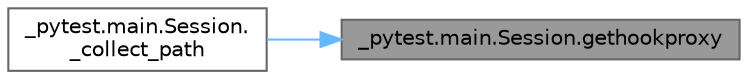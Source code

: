 digraph "_pytest.main.Session.gethookproxy"
{
 // LATEX_PDF_SIZE
  bgcolor="transparent";
  edge [fontname=Helvetica,fontsize=10,labelfontname=Helvetica,labelfontsize=10];
  node [fontname=Helvetica,fontsize=10,shape=box,height=0.2,width=0.4];
  rankdir="RL";
  Node1 [id="Node000001",label="_pytest.main.Session.gethookproxy",height=0.2,width=0.4,color="gray40", fillcolor="grey60", style="filled", fontcolor="black",tooltip=" "];
  Node1 -> Node2 [id="edge1_Node000001_Node000002",dir="back",color="steelblue1",style="solid",tooltip=" "];
  Node2 [id="Node000002",label="_pytest.main.Session.\l_collect_path",height=0.2,width=0.4,color="grey40", fillcolor="white", style="filled",URL="$class__pytest_1_1main_1_1_session.html#a3889f096384e979d8054f6beafffbfd5",tooltip=" "];
}
